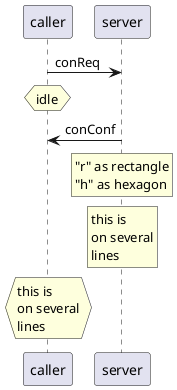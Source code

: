 @startuml
caller -> server : conReq
hnote over caller : idle
caller <- server : conConf
rnote over server
"r" as rectangle
"h" as hexagon
endrnote
rnote over server
this is
on several
lines
endrnote
hnote over caller
this is
on several
lines
endhnote
@enduml